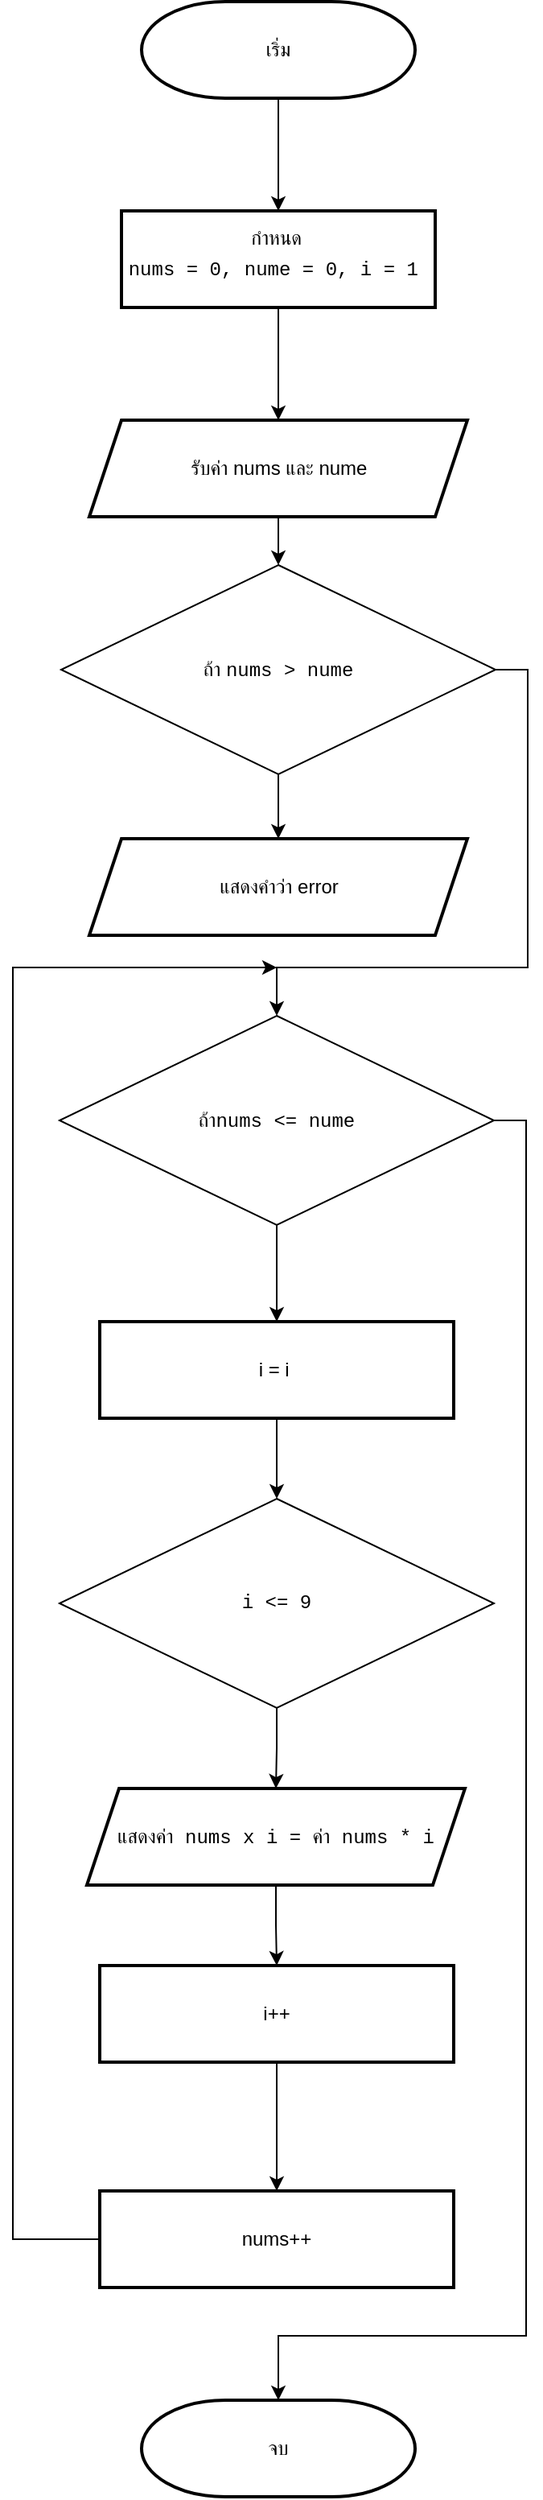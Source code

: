 <mxfile version="25.0.2">
  <diagram name="Page-1" id="n0YgC8UiG-O5VVQXnp_B">
    <mxGraphModel dx="3004" dy="1370" grid="1" gridSize="10" guides="1" tooltips="1" connect="1" arrows="1" fold="1" page="1" pageScale="1" pageWidth="827" pageHeight="1169" math="0" shadow="0">
      <root>
        <mxCell id="0" />
        <mxCell id="1" parent="0" />
        <mxCell id="AFDJKXeahs778PJMqhyC-4" value="" style="edgeStyle=orthogonalEdgeStyle;rounded=0;orthogonalLoop=1;jettySize=auto;html=1;fontSize=12;labelBackgroundColor=none;fontColor=default;" edge="1" parent="1" source="AFDJKXeahs778PJMqhyC-2" target="AFDJKXeahs778PJMqhyC-3">
          <mxGeometry relative="1" as="geometry" />
        </mxCell>
        <mxCell id="AFDJKXeahs778PJMqhyC-2" value="เริ่ม" style="strokeWidth=2;html=1;shape=mxgraph.flowchart.terminator;whiteSpace=wrap;fontColor=default;labelBackgroundColor=none;fontSize=12;" vertex="1" parent="1">
          <mxGeometry x="330" y="320" width="170" height="60" as="geometry" />
        </mxCell>
        <mxCell id="AFDJKXeahs778PJMqhyC-6" style="edgeStyle=orthogonalEdgeStyle;rounded=0;orthogonalLoop=1;jettySize=auto;html=1;entryX=0.5;entryY=0;entryDx=0;entryDy=0;fontSize=12;labelBackgroundColor=none;fontColor=default;" edge="1" parent="1" source="AFDJKXeahs778PJMqhyC-3" target="AFDJKXeahs778PJMqhyC-5">
          <mxGeometry relative="1" as="geometry" />
        </mxCell>
        <mxCell id="AFDJKXeahs778PJMqhyC-3" value="กำหนด&amp;nbsp;&lt;div&gt;&lt;div style=&quot;font-family: Consolas, &amp;quot;Courier New&amp;quot;, monospace; line-height: 27px; white-space: pre;&quot;&gt;&lt;span&gt;nums&lt;/span&gt; &lt;span&gt;=&lt;/span&gt; &lt;span&gt;0&lt;/span&gt;&lt;span&gt;,&lt;/span&gt; &lt;span&gt;nume&lt;/span&gt; &lt;span&gt;=&lt;/span&gt; &lt;span&gt;0&lt;/span&gt;&lt;span&gt;,&lt;/span&gt; &lt;span&gt;i&lt;/span&gt; &lt;span&gt;=&lt;/span&gt; &lt;span&gt;1&lt;/span&gt; &lt;/div&gt;&lt;/div&gt;" style="whiteSpace=wrap;html=1;strokeWidth=2;fontColor=default;labelBackgroundColor=none;fontSize=12;" vertex="1" parent="1">
          <mxGeometry x="317.5" y="450" width="195" height="60" as="geometry" />
        </mxCell>
        <mxCell id="AFDJKXeahs778PJMqhyC-8" value="" style="edgeStyle=orthogonalEdgeStyle;rounded=0;orthogonalLoop=1;jettySize=auto;html=1;fontSize=12;labelBackgroundColor=none;fontColor=default;" edge="1" parent="1" source="AFDJKXeahs778PJMqhyC-5" target="AFDJKXeahs778PJMqhyC-7">
          <mxGeometry relative="1" as="geometry" />
        </mxCell>
        <mxCell id="AFDJKXeahs778PJMqhyC-5" value="รับค่า nums และ nume" style="shape=parallelogram;perimeter=parallelogramPerimeter;whiteSpace=wrap;html=1;fixedSize=1;strokeWidth=2;fontSize=12;labelBackgroundColor=none;fontColor=default;" vertex="1" parent="1">
          <mxGeometry x="297.5" y="580" width="235" height="60" as="geometry" />
        </mxCell>
        <mxCell id="AFDJKXeahs778PJMqhyC-10" value="" style="edgeStyle=orthogonalEdgeStyle;rounded=0;orthogonalLoop=1;jettySize=auto;html=1;labelBackgroundColor=none;fontColor=default;fontSize=12;" edge="1" parent="1" source="AFDJKXeahs778PJMqhyC-7" target="AFDJKXeahs778PJMqhyC-9">
          <mxGeometry relative="1" as="geometry" />
        </mxCell>
        <mxCell id="AFDJKXeahs778PJMqhyC-12" style="edgeStyle=orthogonalEdgeStyle;rounded=0;orthogonalLoop=1;jettySize=auto;html=1;entryX=0.5;entryY=0;entryDx=0;entryDy=0;exitX=1;exitY=0.5;exitDx=0;exitDy=0;fontColor=default;labelBackgroundColor=none;fontSize=12;" edge="1" parent="1" source="AFDJKXeahs778PJMqhyC-7" target="AFDJKXeahs778PJMqhyC-11">
          <mxGeometry relative="1" as="geometry">
            <Array as="points">
              <mxPoint x="570" y="735" />
              <mxPoint x="570" y="920" />
              <mxPoint x="414" y="920" />
            </Array>
          </mxGeometry>
        </mxCell>
        <mxCell id="AFDJKXeahs778PJMqhyC-7" value="&lt;font&gt;ถ้า&amp;nbsp;&lt;span style=&quot;font-family: Consolas, &amp;quot;Courier New&amp;quot;, monospace; white-space: pre;&quot;&gt;nums&lt;/span&gt;&lt;span style=&quot;font-family: Consolas, &amp;quot;Courier New&amp;quot;, monospace; white-space: pre;&quot;&gt; &lt;/span&gt;&lt;span style=&quot;font-family: Consolas, &amp;quot;Courier New&amp;quot;, monospace; white-space: pre;&quot;&gt;&amp;gt;&lt;/span&gt;&lt;span style=&quot;font-family: Consolas, &amp;quot;Courier New&amp;quot;, monospace; white-space: pre;&quot;&gt; &lt;/span&gt;&lt;span style=&quot;font-family: Consolas, &amp;quot;Courier New&amp;quot;, monospace; white-space: pre;&quot;&gt;nume&lt;/span&gt;&lt;/font&gt;" style="rhombus;whiteSpace=wrap;html=1;fontSize=12;labelBackgroundColor=none;fontColor=default;" vertex="1" parent="1">
          <mxGeometry x="280" y="670.0" width="270" height="130" as="geometry" />
        </mxCell>
        <mxCell id="AFDJKXeahs778PJMqhyC-9" value="&lt;div&gt;แสดงคำว่า error&lt;/div&gt;" style="shape=parallelogram;perimeter=parallelogramPerimeter;whiteSpace=wrap;html=1;fixedSize=1;strokeWidth=2;labelBackgroundColor=none;fontColor=default;fontSize=12;" vertex="1" parent="1">
          <mxGeometry x="297.5" y="840" width="235" height="60" as="geometry" />
        </mxCell>
        <mxCell id="AFDJKXeahs778PJMqhyC-14" value="" style="edgeStyle=orthogonalEdgeStyle;rounded=0;orthogonalLoop=1;jettySize=auto;html=1;fontColor=default;labelBackgroundColor=none;fontSize=12;" edge="1" parent="1" source="AFDJKXeahs778PJMqhyC-11" target="AFDJKXeahs778PJMqhyC-13">
          <mxGeometry relative="1" as="geometry" />
        </mxCell>
        <mxCell id="AFDJKXeahs778PJMqhyC-11" value="ถ้า&lt;span style=&quot;font-family: Consolas, &amp;quot;Courier New&amp;quot;, monospace; white-space: pre;&quot;&gt;nums&lt;/span&gt;&lt;span style=&quot;font-family: Consolas, &amp;quot;Courier New&amp;quot;, monospace; white-space: pre;&quot;&gt; &lt;/span&gt;&lt;span style=&quot;font-family: Consolas, &amp;quot;Courier New&amp;quot;, monospace; white-space: pre;&quot;&gt;&amp;lt;=&lt;/span&gt;&lt;span style=&quot;font-family: Consolas, &amp;quot;Courier New&amp;quot;, monospace; white-space: pre;&quot;&gt; &lt;/span&gt;&lt;span style=&quot;font-family: Consolas, &amp;quot;Courier New&amp;quot;, monospace; white-space: pre;&quot;&gt;nume&lt;/span&gt;" style="rhombus;whiteSpace=wrap;html=1;labelBackgroundColor=none;fontColor=default;fontSize=12;" vertex="1" parent="1">
          <mxGeometry x="279" y="950.0" width="270" height="130" as="geometry" />
        </mxCell>
        <mxCell id="AFDJKXeahs778PJMqhyC-16" value="" style="edgeStyle=orthogonalEdgeStyle;rounded=0;orthogonalLoop=1;jettySize=auto;html=1;fontSize=12;fontColor=default;labelBackgroundColor=none;" edge="1" parent="1" source="AFDJKXeahs778PJMqhyC-13" target="AFDJKXeahs778PJMqhyC-15">
          <mxGeometry relative="1" as="geometry" />
        </mxCell>
        <mxCell id="AFDJKXeahs778PJMqhyC-13" value="i = i&amp;nbsp;" style="whiteSpace=wrap;html=1;strokeWidth=2;fontColor=default;labelBackgroundColor=none;fontSize=12;" vertex="1" parent="1">
          <mxGeometry x="304" y="1140" width="220" height="60" as="geometry" />
        </mxCell>
        <mxCell id="AFDJKXeahs778PJMqhyC-20" value="" style="edgeStyle=orthogonalEdgeStyle;rounded=0;orthogonalLoop=1;jettySize=auto;html=1;" edge="1" parent="1" source="AFDJKXeahs778PJMqhyC-15" target="AFDJKXeahs778PJMqhyC-19">
          <mxGeometry relative="1" as="geometry" />
        </mxCell>
        <mxCell id="AFDJKXeahs778PJMqhyC-15" value="&lt;div style=&quot;font-family: Consolas, &amp;quot;Courier New&amp;quot;, monospace; line-height: 27px; white-space: pre;&quot;&gt;&lt;span&gt;i&lt;/span&gt; &lt;span&gt;&amp;lt;=&lt;/span&gt; &lt;span&gt;9&lt;/span&gt;&lt;/div&gt;" style="rhombus;whiteSpace=wrap;html=1;fontColor=default;labelBackgroundColor=none;fontSize=12;" vertex="1" parent="1">
          <mxGeometry x="279" y="1250" width="270" height="130" as="geometry" />
        </mxCell>
        <mxCell id="AFDJKXeahs778PJMqhyC-22" value="" style="edgeStyle=orthogonalEdgeStyle;rounded=0;orthogonalLoop=1;jettySize=auto;html=1;" edge="1" parent="1" source="AFDJKXeahs778PJMqhyC-19" target="AFDJKXeahs778PJMqhyC-21">
          <mxGeometry relative="1" as="geometry" />
        </mxCell>
        <mxCell id="AFDJKXeahs778PJMqhyC-19" value="&lt;div&gt;&lt;font style=&quot;font-family: Consolas, &amp;quot;Courier New&amp;quot;, monospace; white-space: pre;&quot;&gt;แสดงค่า nums&lt;/font&gt;&lt;span style=&quot;font-family: Consolas, &amp;quot;Courier New&amp;quot;, monospace; white-space: pre;&quot;&gt; x &lt;/span&gt;&lt;font style=&quot;font-family: Consolas, &amp;quot;Courier New&amp;quot;, monospace; white-space: pre;&quot;&gt;i&lt;/font&gt;&lt;span style=&quot;font-family: Consolas, &amp;quot;Courier New&amp;quot;, monospace; white-space: pre;&quot;&gt; = &lt;/span&gt;&lt;font style=&quot;font-family: Consolas, &amp;quot;Courier New&amp;quot;, monospace; white-space: pre;&quot;&gt;ค่า nums * i&lt;/font&gt;&lt;br&gt;&lt;/div&gt;" style="shape=parallelogram;perimeter=parallelogramPerimeter;whiteSpace=wrap;html=1;fixedSize=1;strokeWidth=2;" vertex="1" parent="1">
          <mxGeometry x="296" y="1430" width="235" height="60" as="geometry" />
        </mxCell>
        <mxCell id="AFDJKXeahs778PJMqhyC-24" value="" style="edgeStyle=orthogonalEdgeStyle;rounded=0;orthogonalLoop=1;jettySize=auto;html=1;" edge="1" parent="1" source="AFDJKXeahs778PJMqhyC-21" target="AFDJKXeahs778PJMqhyC-23">
          <mxGeometry relative="1" as="geometry" />
        </mxCell>
        <mxCell id="AFDJKXeahs778PJMqhyC-21" value="&lt;div&gt;i++&lt;/div&gt;" style="whiteSpace=wrap;html=1;strokeWidth=2;" vertex="1" parent="1">
          <mxGeometry x="304" y="1540" width="220" height="60" as="geometry" />
        </mxCell>
        <mxCell id="AFDJKXeahs778PJMqhyC-25" style="edgeStyle=orthogonalEdgeStyle;rounded=0;orthogonalLoop=1;jettySize=auto;html=1;exitX=0;exitY=0.5;exitDx=0;exitDy=0;" edge="1" parent="1" source="AFDJKXeahs778PJMqhyC-23">
          <mxGeometry relative="1" as="geometry">
            <mxPoint x="414" y="920" as="targetPoint" />
            <Array as="points">
              <mxPoint x="250" y="1710" />
              <mxPoint x="250" y="920" />
            </Array>
          </mxGeometry>
        </mxCell>
        <mxCell id="AFDJKXeahs778PJMqhyC-23" value="&lt;div&gt;nums++&lt;/div&gt;" style="whiteSpace=wrap;html=1;strokeWidth=2;" vertex="1" parent="1">
          <mxGeometry x="304" y="1680" width="220" height="60" as="geometry" />
        </mxCell>
        <mxCell id="AFDJKXeahs778PJMqhyC-26" value="จบ" style="strokeWidth=2;html=1;shape=mxgraph.flowchart.terminator;whiteSpace=wrap;" vertex="1" parent="1">
          <mxGeometry x="330" y="1810" width="170" height="60" as="geometry" />
        </mxCell>
        <mxCell id="AFDJKXeahs778PJMqhyC-27" style="edgeStyle=orthogonalEdgeStyle;rounded=0;orthogonalLoop=1;jettySize=auto;html=1;entryX=0.5;entryY=0;entryDx=0;entryDy=0;entryPerimeter=0;exitX=1;exitY=0.5;exitDx=0;exitDy=0;" edge="1" parent="1" source="AFDJKXeahs778PJMqhyC-11" target="AFDJKXeahs778PJMqhyC-26">
          <mxGeometry relative="1" as="geometry">
            <Array as="points">
              <mxPoint x="569" y="1015" />
              <mxPoint x="569" y="1770" />
              <mxPoint x="415" y="1770" />
            </Array>
          </mxGeometry>
        </mxCell>
      </root>
    </mxGraphModel>
  </diagram>
</mxfile>
